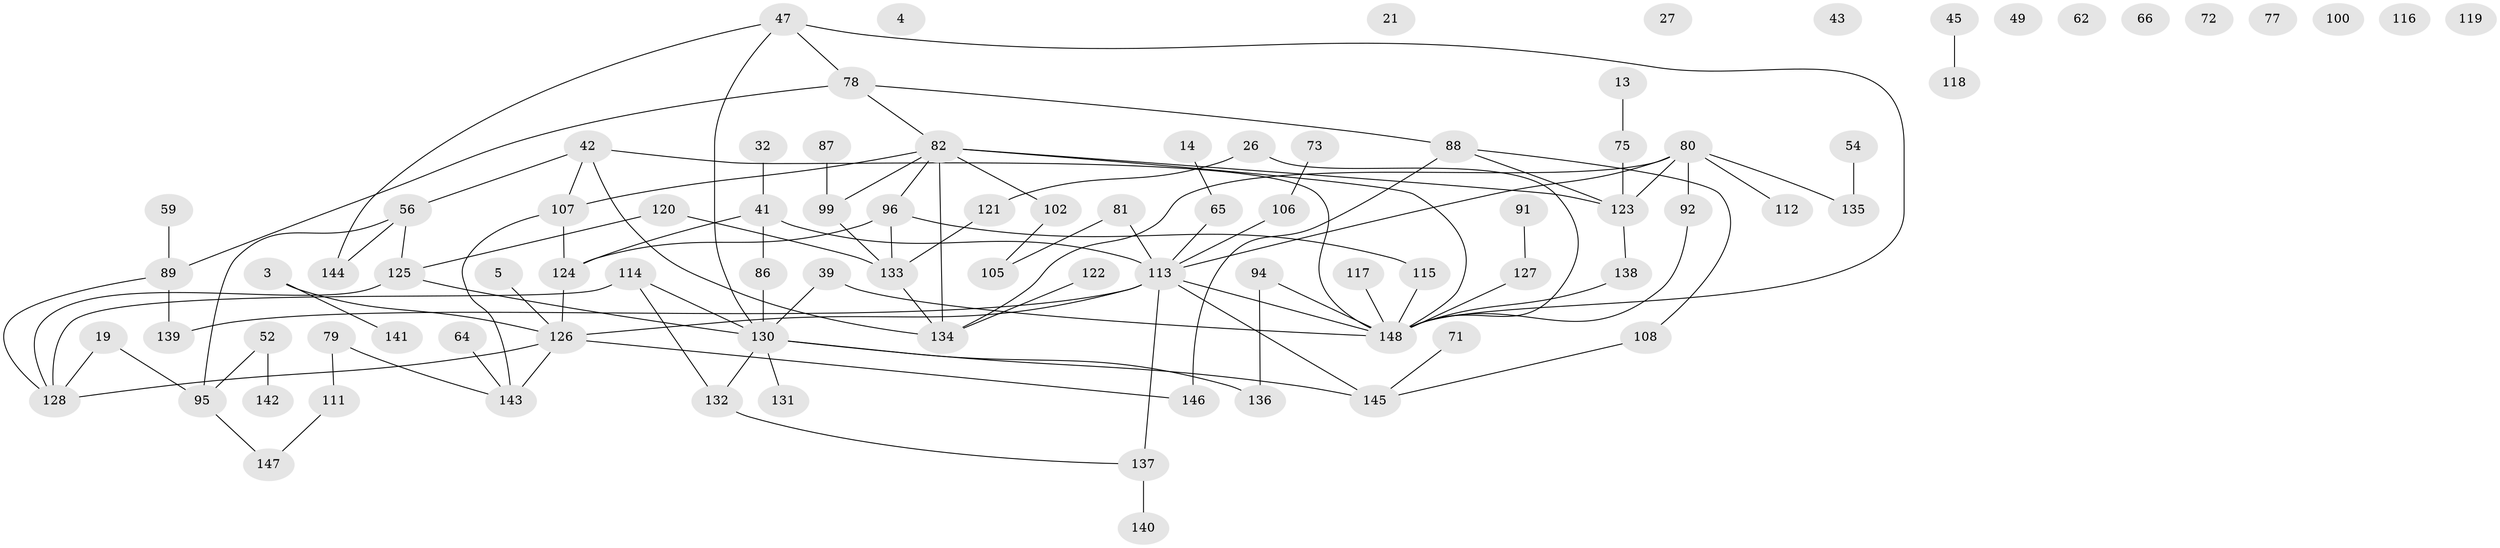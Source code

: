 // original degree distribution, {3: 0.21621621621621623, 2: 0.2972972972972973, 0: 0.08108108108108109, 1: 0.17567567567567569, 4: 0.1554054054054054, 6: 0.02702702702702703, 5: 0.04054054054054054, 8: 0.006756756756756757}
// Generated by graph-tools (version 1.1) at 2025/43/03/04/25 21:43:30]
// undirected, 88 vertices, 108 edges
graph export_dot {
graph [start="1"]
  node [color=gray90,style=filled];
  3;
  4;
  5;
  13;
  14;
  19;
  21;
  26;
  27;
  32;
  39;
  41 [super="+25"];
  42;
  43;
  45;
  47 [super="+24"];
  49;
  52;
  54;
  56 [super="+6+11+9"];
  59;
  62;
  64;
  65;
  66;
  71;
  72;
  73;
  75;
  77;
  78;
  79 [super="+20+51"];
  80 [super="+40"];
  81;
  82 [super="+57+63+70"];
  86;
  87;
  88 [super="+17"];
  89 [super="+61"];
  91;
  92 [super="+84"];
  94;
  95;
  96;
  99 [super="+93+48+2"];
  100;
  102 [super="+35"];
  105;
  106;
  107 [super="+12+28"];
  108;
  111;
  112;
  113 [super="+15+109+104"];
  114 [super="+90"];
  115;
  116;
  117;
  118;
  119;
  120;
  121;
  122;
  123 [super="+16+53"];
  124 [super="+7+36"];
  125;
  126 [super="+68+74+101"];
  127;
  128 [super="+76"];
  130 [super="+33+110"];
  131;
  132;
  133 [super="+34+98"];
  134 [super="+50"];
  135;
  136;
  137 [super="+31+46"];
  138 [super="+55"];
  139 [super="+129"];
  140;
  141;
  142;
  143;
  144;
  145 [super="+18+58"];
  146;
  147;
  148 [super="+69+103"];
  3 -- 141;
  3 -- 126;
  5 -- 126;
  13 -- 75;
  14 -- 65;
  19 -- 95;
  19 -- 128;
  26 -- 121;
  26 -- 148;
  32 -- 41;
  39 -- 148;
  39 -- 130;
  41 -- 86;
  41 -- 124 [weight=2];
  41 -- 113;
  42 -- 56;
  42 -- 107;
  42 -- 148;
  42 -- 134;
  45 -- 118;
  47 -- 78;
  47 -- 144;
  47 -- 148;
  47 -- 130;
  52 -- 95;
  52 -- 142;
  54 -- 135;
  56 -- 95;
  56 -- 125;
  56 -- 144;
  59 -- 89;
  64 -- 143;
  65 -- 113;
  71 -- 145;
  73 -- 106;
  75 -- 123;
  78 -- 88;
  78 -- 89;
  78 -- 82;
  79 -- 111;
  79 -- 143;
  80 -- 92 [weight=2];
  80 -- 112;
  80 -- 135;
  80 -- 123;
  80 -- 134;
  80 -- 113;
  81 -- 105;
  81 -- 113;
  82 -- 107 [weight=2];
  82 -- 148 [weight=3];
  82 -- 134;
  82 -- 96;
  82 -- 102;
  82 -- 123;
  82 -- 99;
  86 -- 130;
  87 -- 99;
  88 -- 108;
  88 -- 123;
  88 -- 146;
  89 -- 128;
  89 -- 139 [weight=2];
  91 -- 127;
  92 -- 148;
  94 -- 136;
  94 -- 148;
  95 -- 147;
  96 -- 115;
  96 -- 124;
  96 -- 133;
  99 -- 133;
  102 -- 105;
  106 -- 113;
  107 -- 124;
  107 -- 143;
  108 -- 145;
  111 -- 147;
  113 -- 137 [weight=4];
  113 -- 126 [weight=2];
  113 -- 148 [weight=4];
  113 -- 139;
  113 -- 145;
  114 -- 128;
  114 -- 132;
  114 -- 130;
  115 -- 148;
  117 -- 148;
  120 -- 125;
  120 -- 133;
  121 -- 133;
  122 -- 134;
  123 -- 138;
  124 -- 126;
  125 -- 128;
  125 -- 130;
  126 -- 143 [weight=2];
  126 -- 128;
  126 -- 146;
  127 -- 148;
  130 -- 132;
  130 -- 131;
  130 -- 136;
  130 -- 145;
  132 -- 137;
  133 -- 134;
  137 -- 140;
  138 -- 148;
}
